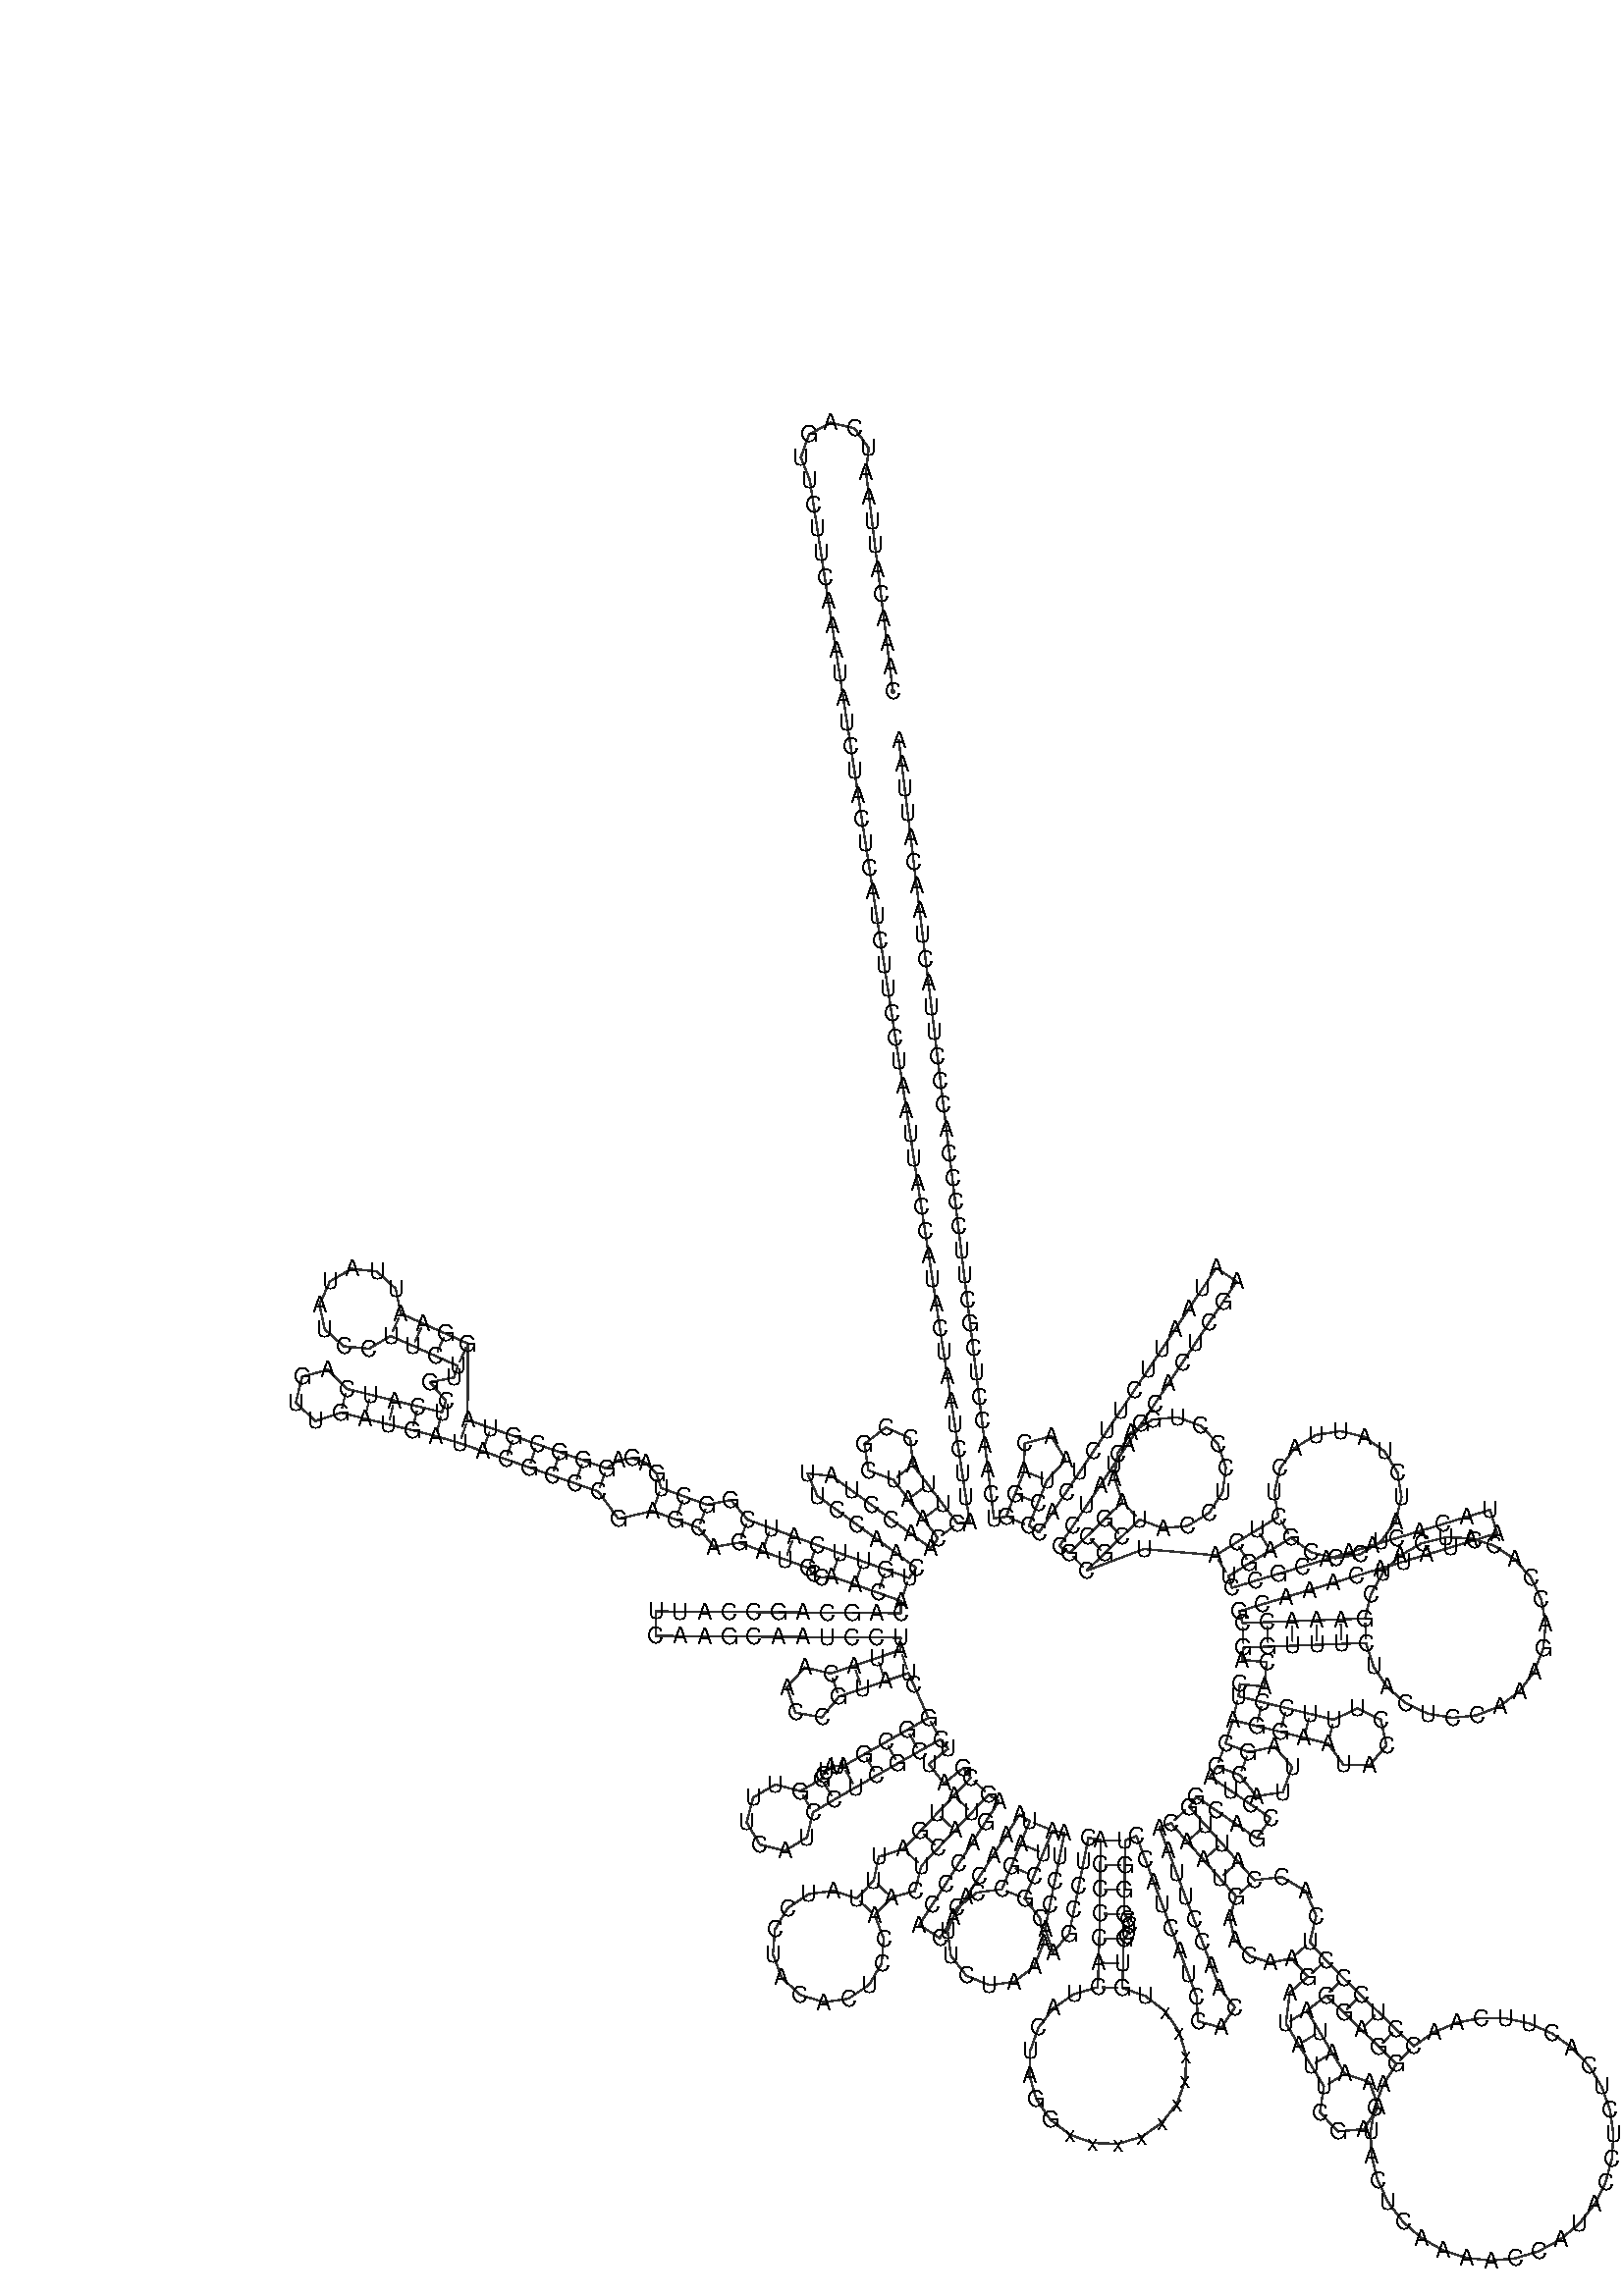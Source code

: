 %!PS-Adobe-3.0 EPSF-3.0
%%BoundingBox: 0 0 700 700
%%DocumentFonts: Helvetica
%%Pages: 1
%%EndComments

% Program options: 

% To switch off outline pairs of sequence comment or
% delete the appropriate line near the end of the file

/RNAplot 100 dict def

RNAplot begin

%%BeginProlog

/fsize  14 def
/outlinecolor {0.2 setgray} bind def
/paircolor    {0.2 setgray} bind def
/seqcolor     {0   setgray} bind def
/cshow  { dup stringwidth pop -2 div fsize -3 div rmoveto show} bind def
/min { 2 copy gt { exch } if pop } bind def
/max { 2 copy lt { exch } if pop } bind def
/arccoords { % i j arccoords
  % puts optimal x1 y1 x2 y2 coordinates used in bezier curves from i to j
  % onto the stack
  dup 3 -1 roll dup 4 -1 roll lt dup dup 5 2 roll {exch} if
  dup 3 -1 roll dup 3 -1 roll exch sub 1 sub dup
  4 -2 roll 5 -1 roll {exch} if 4 2 roll
  sequence length dup 2 div exch 3 1 roll lt 
  {exch 5 -1 roll pop 4 -2 roll exch 4 2 roll}
  { 4 2 roll 5 -1 roll dup 6 1 roll {exch} if
    4 -2 roll exch pop dup 3 -1 roll dup 4 1 roll
    exch add 4 -1 roll dup 5 1 roll sub 1 sub
    5 -1 roll not {4 -2 roll exch 4 2 roll} if
  }ifelse
   % compute the scalingfactor and prepare (1-sf) and sf*r
  2 mul exch cpr 3 1 roll div dup
  3 -1 roll mul exch 1 exch sub exch
   % compute the coordinates
  3 -1 roll 1 sub coor exch get aload pop % get coord for i
  4 -1 roll dup 5 1 roll mul 3 -1 roll dup 4 1 roll add exch % calculate y1
  4 -1 roll dup 5 1 roll mul 3 -1 roll dup 4 1 roll add exch % calculate x1
  5 -1 roll 1 sub coor exch get aload pop % get coord for j
  % duplicate j coord
  dup 3 -1 roll dup 4 1 roll exch 8 2 roll
  6 -1 roll dup 7 1 roll mul 5 -1 roll dup 6 1 roll add exch % calculate y2
  6 -1 roll mul 5 -1 roll add exch % calculate x2
  6 -2 roll % reorder
} bind def
/drawoutline {
  gsave outlinecolor newpath
  coor 0 get aload pop 0.8 0 360 arc % draw 5' circle of 1st sequence
  currentdict /cutpoint known        % check if cutpoint is defined
  {coor 0 cutpoint getinterval
   {aload pop lineto} forall         % draw outline of 1st sequence
   coor cutpoint 1 add get aload pop
   2 copy moveto 0.8 0 360 arc       % draw 5' circle of 2nd sequence
   coor cutpoint 1 add coor length cutpoint 1 add sub getinterval
   {aload pop lineto} forall        % draw outline of 2nd sequence
     } {
        /i 0 def
        coor {
            /p coor i get def
            /a arcs i get def
            /l a length def
            l 0 eq {
                %% standard point... draw simple line
                p 0 2 getinterval aload pop lineto
            } {
                %% point in loop... draw arc around loop center
                /clockwise a 5 get def
                clockwise 0.0 gt {
                    a 0 5 getinterval aload pop arcn
                } {
                    a 0 5 getinterval aload pop arc
                } ifelse
            } ifelse
            /i i 1 add def
        } forall
    }
  ifelse
  stroke grestore
} bind def
/drawpairs {
  paircolor
  0.7 setlinewidth
  [9 3.01] 9 setdash
  newpath
  pairs {aload pop
      currentdict (cpr) known
      { exch dup
        coor  exch 1 sub get aload pop moveto
        exch arccoords curveto
      }
      { coor exch 1 sub get aload pop moveto
        coor exch 1 sub get aload pop lineto
      }ifelse
  } forall
  stroke
} bind def
% draw bases
/drawbases {
  [] 0 setdash
  seqcolor
  0
  coor {
    aload pop moveto
    dup sequence exch 1 getinterval cshow
    1 add
  } forall
  pop
} bind def
/init {
  /Helvetica findfont fsize scalefont setfont
  1 setlinejoin
  1 setlinecap
  0.8 setlinewidth
  % find the coordinate range
  /xmax -1000 def /xmin 10000 def
  /ymax -1000 def /ymin 10000 def
  coor {
      aload pop
      dup ymin lt {dup /ymin exch def} if
      dup ymax gt {/ymax exch def} {pop} ifelse
      dup xmin lt {dup /xmin exch def} if
      dup xmax gt {/xmax exch def} {pop} ifelse
  } forall
  /size {xmax xmin sub ymax ymin sub max} bind def
  /width {xmax xmin sub} bind def
  /height {ymax ymin sub} bind def
  10 10 translate
  680 size 10 add div dup scale
  size width sub width xmin sub xmax sub add 2 div 5 add
  size height sub height ymin sub ymax sub add 2 div 5 add
  translate
} bind def

%%EndProlog

% data start here
/sequence { (\
CAAACAUUAAUCAGUUCUUCAAAUAUCUACUCAUCUUCCUAAUUACCAUACUAAUCUUAGUUACCGCUAACAACCUAUUCCAACUGUUCAUCGGCUGAGAGGGCGUAGGAAUUAUAUCCUUCUUGCUCAUCAGUUGAUGAUACGCCCGAGCAGAUGCCAACACAGCAGCCAUUCAAGCAAUCCUAUACAACCGUAUCGGCGAUAUCGGUUUCAUCCUCGCCUUAGCAUGAUUUAUCCUACACUCCAACUCAUGAG\
ACCCACAACAAAUAGCCCUUCUAAACGCUAAUCCAAGCCUCACCCCACUACUAGGxxxxxxxxxxUGUGCUCCGGGUCCAUCAUCCACAACCUUAACAAUGAACAAGAUAUUCGAAAAAUAGGAGGACUACUCAAAACCAUACCUCUCACUUCAACCUCCCUCACCAUUGGCAGCCUAGCAUUAGCAGGAAUACCUUUCCUCACAGGUUUCUACUCCAAAGACCACAUCAUCGAAACCGCAAACAUAUCAUACAC\
AAACGCCUGAGCCCUAUCUAUUACUCUCAUCGCUACCUCCCUGACAAGCGCCUAUAGCACUCGAAUAAUUCUUCUCACCCUAACAGGUCAACCUCGCUUCCCCACCCUUACUAACAUUAA\
) } def
/len { sequence length } bind def

/coor [
[-6.864 713.321]
[-8.684 728.21]
[-10.504 743.1]
[-12.323 757.989]
[-14.143 772.878]
[-15.963 787.767]
[-17.783 802.656]
[-19.602 817.546]
[-21.422 832.435]
[-23.242 847.324]
[-21.65 862.239]
[-30.356 874.454]
[-44.975 877.814]
[-58.141 870.626]
[-63.22 856.512]
[-57.654 842.583]
[-55.38 827.756]
[-53.105 812.93]
[-50.831 798.103]
[-48.556 783.277]
[-46.282 768.45]
[-44.007 753.623]
[-41.733 738.797]
[-39.459 723.97]
[-37.184 709.144]
[-34.91 694.317]
[-32.635 679.491]
[-30.361 664.664]
[-28.086 649.837]
[-25.812 635.011]
[-23.537 620.184]
[-21.263 605.358]
[-18.989 590.531]
[-16.714 575.705]
[-14.44 560.878]
[-12.165 546.052]
[-9.891 531.225]
[-7.616 516.398]
[-5.342 501.572]
[-3.067 486.745]
[-0.793 471.919]
[1.481 457.092]
[3.756 442.266]
[6.03 427.439]
[8.305 412.612]
[10.579 397.786]
[12.854 382.959]
[15.128 368.133]
[17.402 353.306]
[19.677 338.48]
[21.951 323.653]
[24.226 308.827]
[26.5 294.0]
[28.775 279.173]
[31.049 264.347]
[33.324 249.52]
[35.598 234.694]
[37.872 219.867]
[40.147 205.041]
[32.717 204.017]
[23.613 215.938]
[14.509 227.859]
[5.404 239.78]
[3.839 256.105]
[-11.192 262.664]
[-24.225 252.71]
[-21.853 236.483]
[-6.517 230.676]
[2.587 218.755]
[11.692 206.834]
[20.796 194.913]
[16.379 188.852]
[4.256 197.687]
[-7.866 206.521]
[-19.988 215.356]
[-32.11 224.191]
[-44.232 233.026]
[-59.147 234.617]
[-53.067 220.904]
[-40.945 212.069]
[-28.823 203.234]
[-16.701 194.399]
[-4.578 185.565]
[7.544 176.73]
[3.126 170.669]
[-11.01 175.686]
[-25.146 180.703]
[-39.282 185.72]
[-53.393 190.807]
[-67.478 195.965]
[-81.564 201.122]
[-95.649 206.28]
[-105.948 218.291]
[-120.559 215.401]
[-134.645 220.559]
[-148.73 225.716]
[-151.466 234.539]
[-157.812 241.061]
[-166.298 243.948]
[-175.035 242.689]
[-182.137 237.679]
[-196.298 242.626]
[-210.459 247.572]
[-224.62 252.519]
[-238.781 257.466]
[-252.941 262.412]
[-267.102 267.359]
[-266.963 314.097]
[-280.655 320.223]
[-294.347 326.349]
[-308.039 332.475]
[-311.105 347.686]
[-322.55 358.165]
[-337.972 359.882]
[-351.441 352.177]
[-357.778 338.013]
[-354.547 322.836]
[-342.989 312.483]
[-327.55 310.933]
[-314.165 318.783]
[-300.473 312.657]
[-286.781 306.531]
[-273.089 300.405]
[-275.527 293.312]
[-290.25 290.443]
[-280.403 279.127]
[-282.841 272.034]
[-297.406 275.621]
[-311.971 279.208]
[-326.535 282.795]
[-341.1 286.382]
[-352.548 298.124]
[-368.372 293.819]
[-372.294 277.896]
[-360.279 266.735]
[-344.687 271.817]
[-330.122 268.23]
[-315.558 264.643]
[-300.993 261.057]
[-286.428 257.47]
[-272.049 253.198]
[-257.888 248.251]
[-243.727 243.305]
[-229.566 238.358]
[-215.405 233.412]
[-201.245 228.465]
[-187.084 223.518]
[-174.842 206.835]
[-153.888 211.631]
[-139.802 206.473]
[-125.717 201.316]
[-116.426 189.674]
[-100.807 192.195]
[-86.721 187.037]
[-72.636 181.879]
[-58.551 176.722]
[-55.799 172.938]
[-50.687 170.783]
[-44.299 171.584]
[-30.163 166.567]
[-16.027 161.55]
[-1.891 156.533]
[-1.947 149.033]
[-16.946 149.145]
[-31.946 149.257]
[-46.946 149.369]
[-61.945 149.481]
[-76.945 149.593]
[-91.944 149.705]
[-106.944 149.817]
[-121.944 149.929]
[-136.943 150.041]
[-151.943 150.153]
[-152.054 135.153]
[-137.055 135.041]
[-122.056 134.929]
[-107.056 134.817]
[-92.056 134.705]
[-77.057 134.593]
[-62.057 134.481]
[-47.058 134.369]
[-32.058 134.257]
[-17.059 134.145]
[-2.059 134.033]
[-2.115 126.533]
[-16.324 121.728]
[-30.534 116.923]
[-44.743 112.117]
[-60.709 115.864]
[-71.737 103.727]
[-66.484 88.192]
[-50.352 85.24]
[-39.938 97.908]
[-25.728 102.713]
[-11.519 107.519]
[2.69 112.324]
[5.753 105.478]
[14.943 84.94]
[1.89 77.548]
[-11.162 70.156]
[-24.214 62.764]
[-37.266 55.372]
[-41.365 55.534]
[-44.972 54.539]
[-47.794 52.668]
[-49.654 50.266]
[-50.502 47.701]
[-63.405 40.05]
[-78.653 44.205]
[-92.332 36.289]
[-96.326 20.998]
[-88.265 7.403]
[-72.932 3.572]
[-59.424 11.776]
[-55.754 27.148]
[-42.852 34.798]
[-29.874 42.32]
[-16.822 49.712]
[-3.77 57.104]
[9.282 64.496]
[22.335 71.888]
[26.96 65.984]
[15.154 56.732]
[24.406 44.926]
[36.212 54.177]
[40.838 48.274]
[30.54 37.368]
[20.241 26.462]
[9.942 15.556]
[-0.356 4.651]
[-15.457 -0.071]
[-18.569 -14.636]
[-28.868 -25.542]
[-43.397 -20.867]
[-58.515 -22.966]
[-71.22 -31.425]
[-78.99 -44.563]
[-80.281 -59.771]
[-74.838 -74.031]
[-63.74 -84.51]
[-49.193 -89.128]
[-34.083 -86.969]
[-21.412 -78.46]
[-13.694 -65.292]
[-12.463 -50.079]
[-17.962 -35.841]
[-7.664 -24.935]
[6.7 -20.994]
[10.55 -5.648]
[20.848 5.258]
[31.147 16.164]
[41.446 27.069]
[51.744 37.975]
[58.048 33.912]
[49.921 21.304]
[41.795 8.696]
[33.668 -3.911]
[25.541 -16.519]
[17.414 -29.127]
[9.288 -41.735]
[21.896 -49.861]
[30.022 -37.254]
[38.149 -24.646]
[46.276 -12.038]
[54.402 0.57]
[62.529 13.177]
[70.656 25.785]
[76.96 21.722]
[71.28 7.839]
[65.6 -6.044]
[59.92 -19.927]
[44.691 -21.919]
[32.508 -31.271]
[26.647 -45.468]
[28.687 -60.691]
[38.077 -72.845]
[52.292 -78.661]
[67.509 -76.574]
[79.633 -67.145]
[85.404 -52.912]
[83.27 -37.702]
[73.803 -25.607]
[79.483 -11.724]
[85.163 2.159]
[90.843 16.042]
[98.195 14.558]
[95.227 -0.145]
[92.259 -14.849]
[89.292 -29.552]
[86.324 -44.256]
[91.106 -58.473]
[101.028 -47.223]
[103.995 -32.52]
[106.963 -17.816]
[109.931 -3.113]
[112.898 11.591]
[120.25 10.107]
[120.101 -4.892]
[119.951 -19.892]
[119.802 -34.891]
[119.503 -49.888]
[119.055 -64.881]
[118.607 -79.875]
[104.081 -84.1]
[91.573 -92.609]
[82.308 -104.568]
[77.194 -118.805]
[76.732 -133.926]
[80.968 -148.449]
[89.485 -160.952]
[101.45 -170.209]
[115.691 -175.313]
[130.812 -175.765]
[145.333 -171.52]
[157.829 -162.994]
[167.078 -151.023]
[172.173 -136.778]
[172.615 -121.657]
[168.36 -107.139]
[159.826 -94.649]
[147.848 -85.408]
[133.6 -80.323]
[134.048 -65.329]
[134.496 -50.336]
[136.33 -48.352]
[137.531 -45.561]
[137.803 -42.186]
[136.928 -38.549]
[134.801 -35.04]
[134.95 -20.041]
[135.1 -5.042]
[135.249 9.958]
[142.272 12.589]
[147.535 -1.458]
[152.798 -15.504]
[158.06 -29.551]
[163.323 -43.597]
[168.586 -57.644]
[173.848 -71.69]
[179.111 -85.737]
[179.775 -100.722]
[194.233 -104.72]
[202.503 -92.206]
[193.157 -80.474]
[187.895 -66.428]
[182.632 -52.381]
[177.369 -38.335]
[172.107 -24.288]
[166.844 -10.242]
[161.582 3.805]
[156.319 17.851]
[163.342 20.483]
[173.311 9.274]
[183.279 -1.934]
[193.247 -13.143]
[203.215 -24.352]
[199.281 -37.498]
[202.304 -50.772]
[211.398 -60.758]
[224.127 -64.939]
[237.16 -62.333]
[247.184 -73.492]
[236.053 -83.2]
[233.734 -102.134]
[241.48 -114.979]
[249.227 -127.823]
[256.973 -140.668]
[254.529 -156.524]
[265.507 -168.223]
[281.486 -166.791]
[290.208 -153.326]
[284.983 -138.158]
[269.818 -132.922]
[262.072 -120.077]
[254.325 -107.232]
[246.578 -94.387]
[258.316 -85.047]
[269.093 -95.481]
[279.87 -105.914]
[290.646 -116.348]
[301.423 -126.782]
[293.34 -139.48]
[287.979 -153.546]
[285.559 -168.403]
[286.18 -183.442]
[289.816 -198.049]
[296.318 -211.625]
[305.42 -223.614]
[316.75 -233.525]
[329.842 -240.953]
[344.162 -245.592]
[359.123 -247.253]
[374.112 -245.869]
[388.515 -241.495]
[401.743 -234.311]
[413.254 -224.611]
[422.576 -212.793]
[429.328 -199.34]
[433.234 -184.802]
[434.133 -169.776]
[431.988 -154.877]
[426.888 -140.715]
[419.041 -127.869]
[408.768 -116.866]
[396.491 -108.157]
[382.712 -102.097]
[367.995 -98.936]
[352.943 -98.802]
[338.172 -101.701]
[324.287 -107.515]
[311.857 -116.005]
[301.08 -105.571]
[290.303 -95.138]
[279.526 -84.704]
[268.75 -74.27]
[258.343 -63.468]
[248.319 -52.309]
[252.252 -36.32]
[245.779 -21.0]
[231.286 -12.506]
[214.424 -14.383]
[204.456 -3.175]
[194.487 8.034]
[184.519 19.243]
[174.551 30.451]
[178.785 36.641]
[191.166 28.173]
[203.546 19.704]
[215.927 11.235]
[224.395 23.616]
[212.015 32.084]
[199.635 40.553]
[187.254 49.022]
[191.489 55.212]
[205.548 49.985]
[215.58 37.011]
[231.792 39.48]
[237.507 54.851]
[226.846 67.312]
[210.776 64.044]
[196.716 69.272]
[201.131 83.607]
[215.696 80.021]
[230.26 76.434]
[244.825 72.847]
[259.39 69.26]
[268.889 56.331]
[284.925 55.841]
[295.196 68.166]
[291.823 83.85]
[277.394 90.863]
[262.977 83.825]
[248.412 87.411]
[233.847 90.998]
[219.282 94.585]
[204.718 98.172]
[205.482 105.633]
[220.404 104.105]
[221.932 119.027]
[207.01 120.555]
[207.774 128.016]
[222.764 128.576]
[237.753 129.136]
[252.743 129.696]
[267.732 130.256]
[282.722 130.816]
[287.323 116.438]
[295.634 103.835]
[307.038 93.943]
[320.688 87.495]
[335.572 84.97]
[350.585 86.555]
[364.613 92.133]
[376.615 101.29]
[385.701 113.347]
[391.195 127.407]
[392.692 142.43]
[390.079 157.298]
[383.55 170.91]
[373.59 182.255]
[360.938 190.491]
[346.533 195.006]
[331.444 195.467]
[316.79 191.839]
[303.659 184.391]
[293.025 173.675]
[285.678 160.487]
[282.162 145.806]
[267.172 145.246]
[252.183 144.686]
[237.193 144.126]
[222.204 143.566]
[207.214 143.006]
[205.043 150.184]
[219.4 154.528]
[233.758 158.871]
[248.115 163.214]
[262.473 167.557]
[276.83 171.9]
[291.188 176.243]
[305.545 180.586]
[319.903 184.929]
[334.26 189.272]
[348.618 193.615]
[362.975 197.959]
[358.632 212.316]
[344.275 207.973]
[329.917 203.63]
[315.56 199.287]
[301.202 194.944]
[286.845 190.601]
[272.487 186.257]
[258.13 181.914]
[243.772 177.571]
[229.415 173.228]
[215.057 168.885]
[200.7 164.542]
[198.528 171.721]
[211.315 179.563]
[224.101 187.405]
[236.888 195.247]
[249.169 186.289]
[263.944 182.717]
[278.961 185.076]
[291.929 193.006]
[300.872 205.298]
[304.424 220.078]
[302.046 235.092]
[294.098 248.05]
[281.794 256.976]
[267.01 260.509]
[251.999 258.111]
[239.052 250.147]
[230.142 237.831]
[226.628 223.042]
[229.046 208.034]
[216.259 200.192]
[203.473 192.35]
[190.686 184.507]
[146.865 188.322]
[111.737 175.103]
[122.514 185.537]
[133.291 195.97]
[144.068 206.404]
[158.373 201.082]
[173.57 202.503]
[186.641 210.383]
[194.991 223.16]
[196.962 238.295]
[192.163 252.784]
[181.547 263.75]
[167.22 269.016]
[152.029 267.535]
[138.989 259.603]
[130.69 246.794]
[128.778 231.651]
[133.634 217.181]
[122.857 206.747]
[112.081 196.314]
[101.304 185.88]
[95.072 190.053]
[103.417 202.517]
[111.762 214.981]
[120.107 227.445]
[128.452 239.91]
[136.798 252.374]
[145.143 264.838]
[153.488 277.302]
[161.833 289.767]
[170.178 302.231]
[178.524 314.695]
[186.869 327.159]
[195.214 339.624]
[203.559 352.088]
[191.094 360.433]
[182.75 347.969]
[174.405 335.505]
[166.059 323.04]
[157.714 310.576]
[149.369 298.112]
[141.024 285.648]
[132.679 273.183]
[124.333 260.719]
[115.988 248.255]
[107.643 235.79]
[99.298 223.326]
[90.953 210.862]
[82.607 198.398]
[76.375 202.57]
[81.917 216.509]
[87.458 230.448]
[98.928 242.933]
[90.106 257.411]
[73.752 252.942]
[73.519 235.99]
[67.978 222.051]
[62.436 208.112]
[55.007 207.088]
[53.187 221.977]
[51.367 236.866]
[49.547 251.756]
[47.728 266.645]
[45.908 281.534]
[44.088 296.423]
[42.268 311.312]
[40.449 326.202]
[38.629 341.091]
[36.809 355.98]
[34.99 370.869]
[33.17 385.758]
[31.35 400.648]
[29.53 415.537]
[27.711 430.426]
[25.891 445.315]
[24.071 460.205]
[22.251 475.094]
[20.432 489.983]
[18.612 504.872]
[16.792 519.761]
[14.972 534.651]
[13.153 549.54]
[11.333 564.429]
[9.513 579.318]
[7.694 594.207]
[5.874 609.097]
[4.054 623.986]
[2.234 638.875]
[0.415 653.764]
[-1.405 668.654]
[-3.225 683.543]
] def
/arcs [
[]
[]
[]
[]
[]
[]
[]
[]
[]
[]
[]
[]
[]
[]
[]
[]
[]
[]
[]
[]
[]
[]
[]
[]
[]
[]
[]
[]
[]
[]
[]
[]
[]
[]
[]
[]
[]
[]
[]
[]
[]
[]
[]
[]
[]
[]
[]
[]
[]
[]
[]
[]
[]
[]
[]
[]
[]
[]
[]
[]
[]
[]
[]
[]
[]
[]
[]
[]
[]
[]
[]
[]
[]
[]
[]
[]
[]
[]
[]
[]
[]
[]
[]
[]
[]
[]
[]
[]
[]
[]
[]
[]
[]
[]
[]
[]
[]
[]
[]
[]
[]
[]
[]
[]
[]
[]
[]
[]
[]
[]
[]
[]
[]
[]
[]
[]
[]
[]
[]
[]
[]
[]
[]
[]
[]
[]
[]
[]
[]
[]
[]
[]
[]
[]
[]
[]
[]
[]
[]
[]
[]
[]
[]
[]
[]
[]
[]
[]
[]
[]
[]
[]
[]
[]
[]
[]
[]
[]
[]
[]
[]
[]
[]
[]
[]
[]
[]
[]
[]
[]
[]
[]
[]
[]
[]
[]
[]
[]
[]
[]
[]
[]
[]
[]
[]
[]
[]
[]
[]
[]
[]
[]
[]
[]
[]
[]
[]
[]
[]
[]
[]
[]
[]
[]
[]
[]
[]
[]
[]
[]
[]
[]
[]
[]
[]
[]
[]
[]
[]
[]
[]
[]
[]
[]
[]
[]
[]
[]
[]
[]
[]
[]
[]
[]
[]
[]
[]
[]
[]
[]
[]
[]
[]
[]
[]
[]
[]
[]
[]
[]
[]
[]
[]
[]
[]
[]
[]
[]
[]
[]
[]
[]
[]
[]
[]
[]
[]
[]
[]
[]
[]
[]
[]
[]
[]
[]
[]
[]
[]
[]
[]
[]
[]
[]
[]
[]
[]
[]
[]
[]
[]
[]
[]
[]
[]
[]
[]
[]
[]
[]
[]
[]
[]
[]
[]
[]
[]
[]
[]
[]
[]
[]
[]
[]
[]
[]
[]
[]
[]
[]
[]
[]
[]
[]
[]
[]
[]
[]
[]
[]
[]
[]
[]
[]
[]
[]
[]
[]
[]
[]
[]
[]
[]
[]
[]
[]
[]
[]
[]
[]
[]
[]
[]
[]
[]
[]
[]
[]
[]
[]
[]
[]
[]
[]
[]
[]
[]
[]
[]
[]
[]
[]
[]
[]
[]
[]
[]
[]
[]
[]
[]
[]
[]
[]
[]
[]
[]
[]
[]
[]
[]
[]
[]
[]
[]
[]
[]
[]
[]
[]
[]
[]
[]
[]
[]
[]
[]
[]
[]
[]
[]
[]
[]
[]
[]
[]
[]
[]
[]
[]
[]
[]
[]
[]
[]
[]
[]
[]
[]
[]
[]
[]
[]
[]
[]
[]
[]
[]
[]
[]
[]
[]
[]
[]
[]
[]
[]
[]
[]
[]
[]
[]
[]
[]
[]
[]
[]
[]
[]
[]
[]
[]
[]
[]
[]
[]
[]
[]
[]
[]
[]
[]
[]
[]
[]
[]
[]
[]
[]
[]
[]
[]
[]
[]
[]
[]
[]
[]
[]
[]
[]
[]
[]
[]
[]
[]
[]
[]
[]
[]
[]
[]
[]
[]
[]
[]
[]
[]
[]
[]
[]
[]
[]
[]
[]
[]
[]
[]
[]
[]
[]
[]
[]
[]
[]
[]
[]
[]
[]
[]
[]
[]
[]
[]
[]
[]
[]
[]
[]
[]
[]
[]
[]
[]
[]
[]
[]
[]
[]
[]
[]
[]
[]
[]
[]
[]
[]
[]
[]
[]
[]
[]
[]
[]
[]
[]
[]
[]
[]
[]
[]
[]
[]
[]
[]
[]
[]
[]
[]
[]
[]
[]
[]
[]
[]
[]
[]
[]
[]
[]
[]
[]
[]
[]
[]
[]
[]
[]
[]
[]
[]
[]
[]
[]
[]
[]
[]
[]
[]
[]
[]
[]
[]
[]
[]
[]
[]
[]
[]
[]
[]
[]
[]
[]
[]
[]
[]
[]
[]
[]
] def
/pairs [
[60 71]
[61 70]
[62 69]
[63 68]
[85 162]
[86 161]
[87 160]
[88 159]
[89 156]
[90 155]
[91 154]
[92 153]
[94 151]
[95 150]
[96 149]
[101 147]
[102 146]
[103 145]
[104 144]
[105 143]
[106 142]
[107 141]
[108 123]
[109 122]
[110 121]
[111 120]
[127 140]
[128 139]
[129 138]
[130 137]
[131 136]
[185 196]
[186 195]
[187 194]
[188 193]
[198 221]
[199 220]
[200 219]
[201 218]
[202 217]
[207 216]
[208 215]
[226 253]
[227 252]
[228 251]
[229 250]
[230 249]
[232 247]
[233 246]
[268 285]
[269 284]
[270 283]
[271 282]
[297 332]
[298 331]
[299 330]
[300 329]
[301 324]
[302 323]
[303 322]
[352 425]
[353 424]
[354 423]
[355 422]
[356 421]
[361 417]
[362 416]
[364 376]
[365 375]
[366 374]
[367 373]
[377 415]
[378 414]
[379 413]
[380 412]
[381 411]
[434 441]
[435 440]
[442 456]
[443 455]
[444 454]
[445 453]
[446 452]
[461 493]
[462 492]
[463 491]
[464 490]
[465 489]
[466 488]
[518 539]
[519 538]
[520 537]
[521 536]
[541 560]
[542 559]
[543 558]
[544 557]
[589 597]
[590 596]
[591 595]
] def

init

% switch off outline pairs or bases by removing these lines
drawoutline
drawpairs
drawbases
showpage
end
%%EOF

